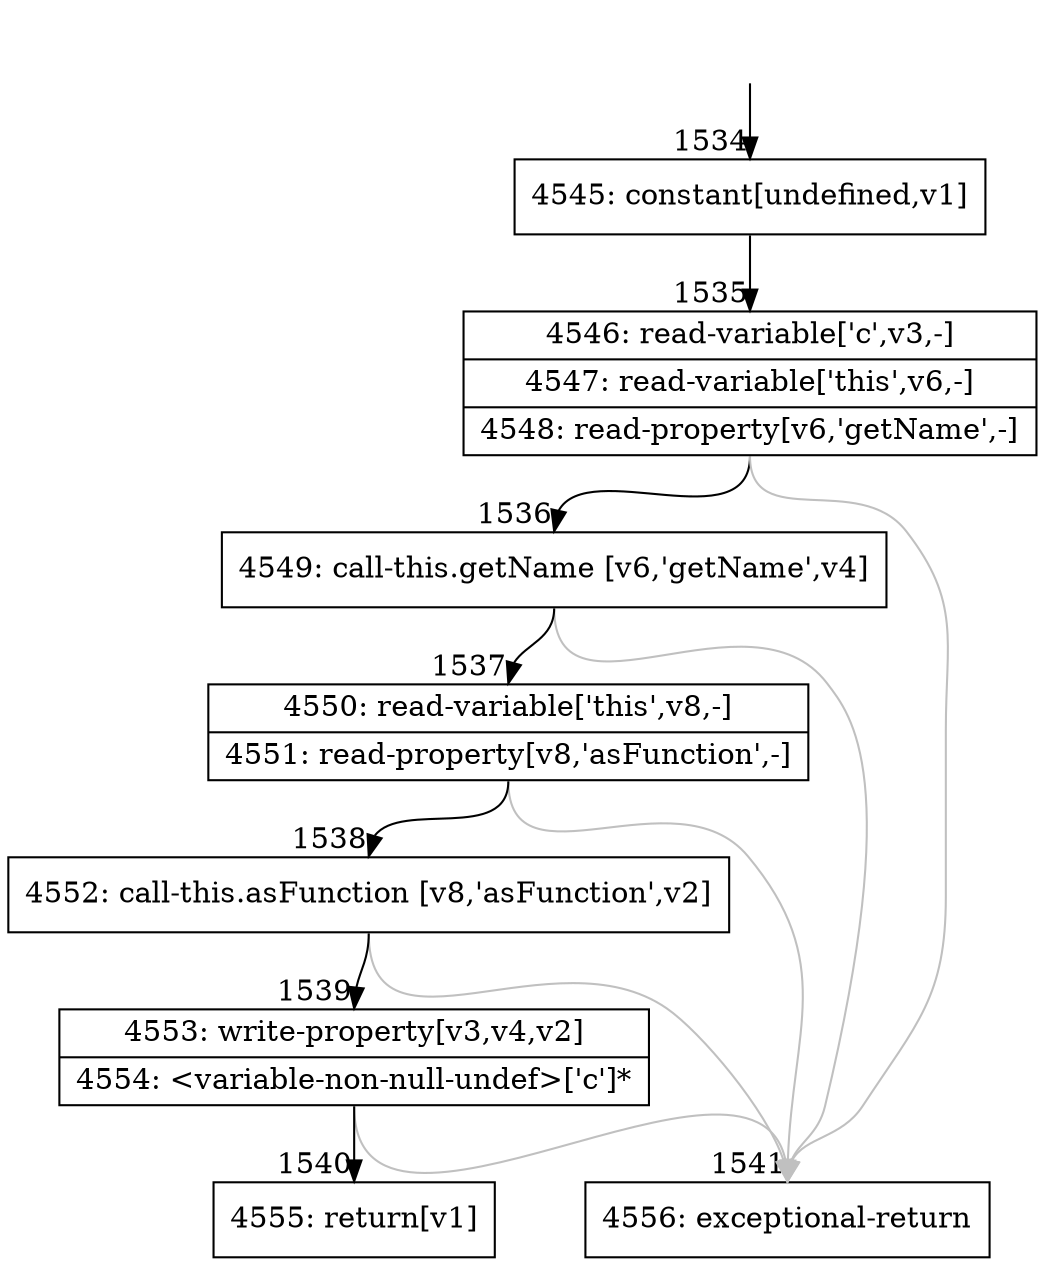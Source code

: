 digraph {
rankdir="TD"
BB_entry184[shape=none,label=""];
BB_entry184 -> BB1534 [tailport=s, headport=n, headlabel="    1534"]
BB1534 [shape=record label="{4545: constant[undefined,v1]}" ] 
BB1534 -> BB1535 [tailport=s, headport=n, headlabel="      1535"]
BB1535 [shape=record label="{4546: read-variable['c',v3,-]|4547: read-variable['this',v6,-]|4548: read-property[v6,'getName',-]}" ] 
BB1535 -> BB1536 [tailport=s, headport=n, headlabel="      1536"]
BB1535 -> BB1541 [tailport=s, headport=n, color=gray, headlabel="      1541"]
BB1536 [shape=record label="{4549: call-this.getName [v6,'getName',v4]}" ] 
BB1536 -> BB1537 [tailport=s, headport=n, headlabel="      1537"]
BB1536 -> BB1541 [tailport=s, headport=n, color=gray]
BB1537 [shape=record label="{4550: read-variable['this',v8,-]|4551: read-property[v8,'asFunction',-]}" ] 
BB1537 -> BB1538 [tailport=s, headport=n, headlabel="      1538"]
BB1537 -> BB1541 [tailport=s, headport=n, color=gray]
BB1538 [shape=record label="{4552: call-this.asFunction [v8,'asFunction',v2]}" ] 
BB1538 -> BB1539 [tailport=s, headport=n, headlabel="      1539"]
BB1538 -> BB1541 [tailport=s, headport=n, color=gray]
BB1539 [shape=record label="{4553: write-property[v3,v4,v2]|4554: \<variable-non-null-undef\>['c']*}" ] 
BB1539 -> BB1540 [tailport=s, headport=n, headlabel="      1540"]
BB1539 -> BB1541 [tailport=s, headport=n, color=gray]
BB1540 [shape=record label="{4555: return[v1]}" ] 
BB1541 [shape=record label="{4556: exceptional-return}" ] 
//#$~ 1766
}
